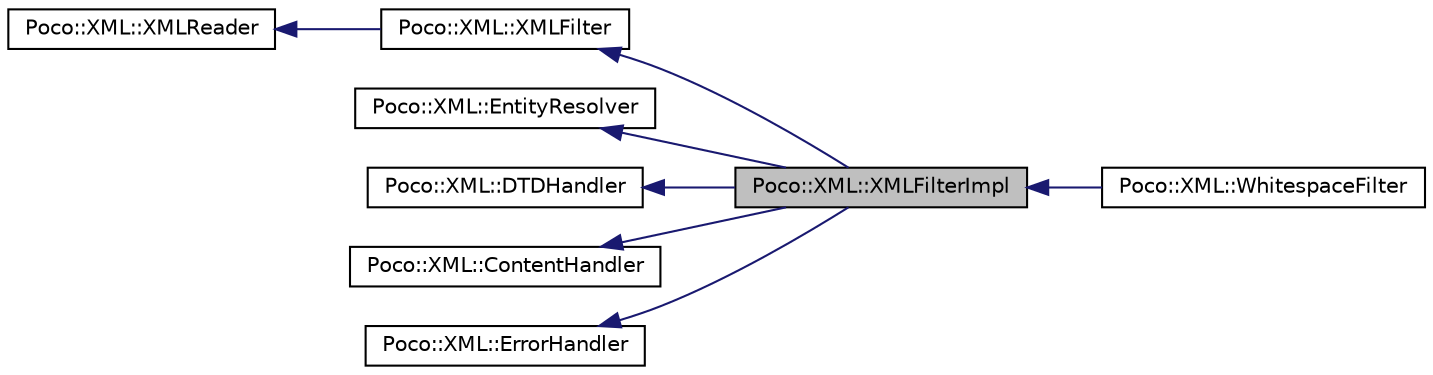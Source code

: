 digraph "Poco::XML::XMLFilterImpl"
{
 // LATEX_PDF_SIZE
  edge [fontname="Helvetica",fontsize="10",labelfontname="Helvetica",labelfontsize="10"];
  node [fontname="Helvetica",fontsize="10",shape=record];
  rankdir="LR";
  Node1 [label="Poco::XML::XMLFilterImpl",height=0.2,width=0.4,color="black", fillcolor="grey75", style="filled", fontcolor="black",tooltip=" "];
  Node2 -> Node1 [dir="back",color="midnightblue",fontsize="10",style="solid"];
  Node2 [label="Poco::XML::XMLFilter",height=0.2,width=0.4,color="black", fillcolor="white", style="filled",URL="$classPoco_1_1XML_1_1XMLFilter.html",tooltip=" "];
  Node3 -> Node2 [dir="back",color="midnightblue",fontsize="10",style="solid"];
  Node3 [label="Poco::XML::XMLReader",height=0.2,width=0.4,color="black", fillcolor="white", style="filled",URL="$classPoco_1_1XML_1_1XMLReader.html",tooltip=" "];
  Node4 -> Node1 [dir="back",color="midnightblue",fontsize="10",style="solid"];
  Node4 [label="Poco::XML::EntityResolver",height=0.2,width=0.4,color="black", fillcolor="white", style="filled",URL="$classPoco_1_1XML_1_1EntityResolver.html",tooltip=" "];
  Node5 -> Node1 [dir="back",color="midnightblue",fontsize="10",style="solid"];
  Node5 [label="Poco::XML::DTDHandler",height=0.2,width=0.4,color="black", fillcolor="white", style="filled",URL="$classPoco_1_1XML_1_1DTDHandler.html",tooltip=" "];
  Node6 -> Node1 [dir="back",color="midnightblue",fontsize="10",style="solid"];
  Node6 [label="Poco::XML::ContentHandler",height=0.2,width=0.4,color="black", fillcolor="white", style="filled",URL="$classPoco_1_1XML_1_1ContentHandler.html",tooltip=" "];
  Node7 -> Node1 [dir="back",color="midnightblue",fontsize="10",style="solid"];
  Node7 [label="Poco::XML::ErrorHandler",height=0.2,width=0.4,color="black", fillcolor="white", style="filled",URL="$classPoco_1_1XML_1_1ErrorHandler.html",tooltip=" "];
  Node1 -> Node8 [dir="back",color="midnightblue",fontsize="10",style="solid"];
  Node8 [label="Poco::XML::WhitespaceFilter",height=0.2,width=0.4,color="black", fillcolor="white", style="filled",URL="$classPoco_1_1XML_1_1WhitespaceFilter.html",tooltip=" "];
}
